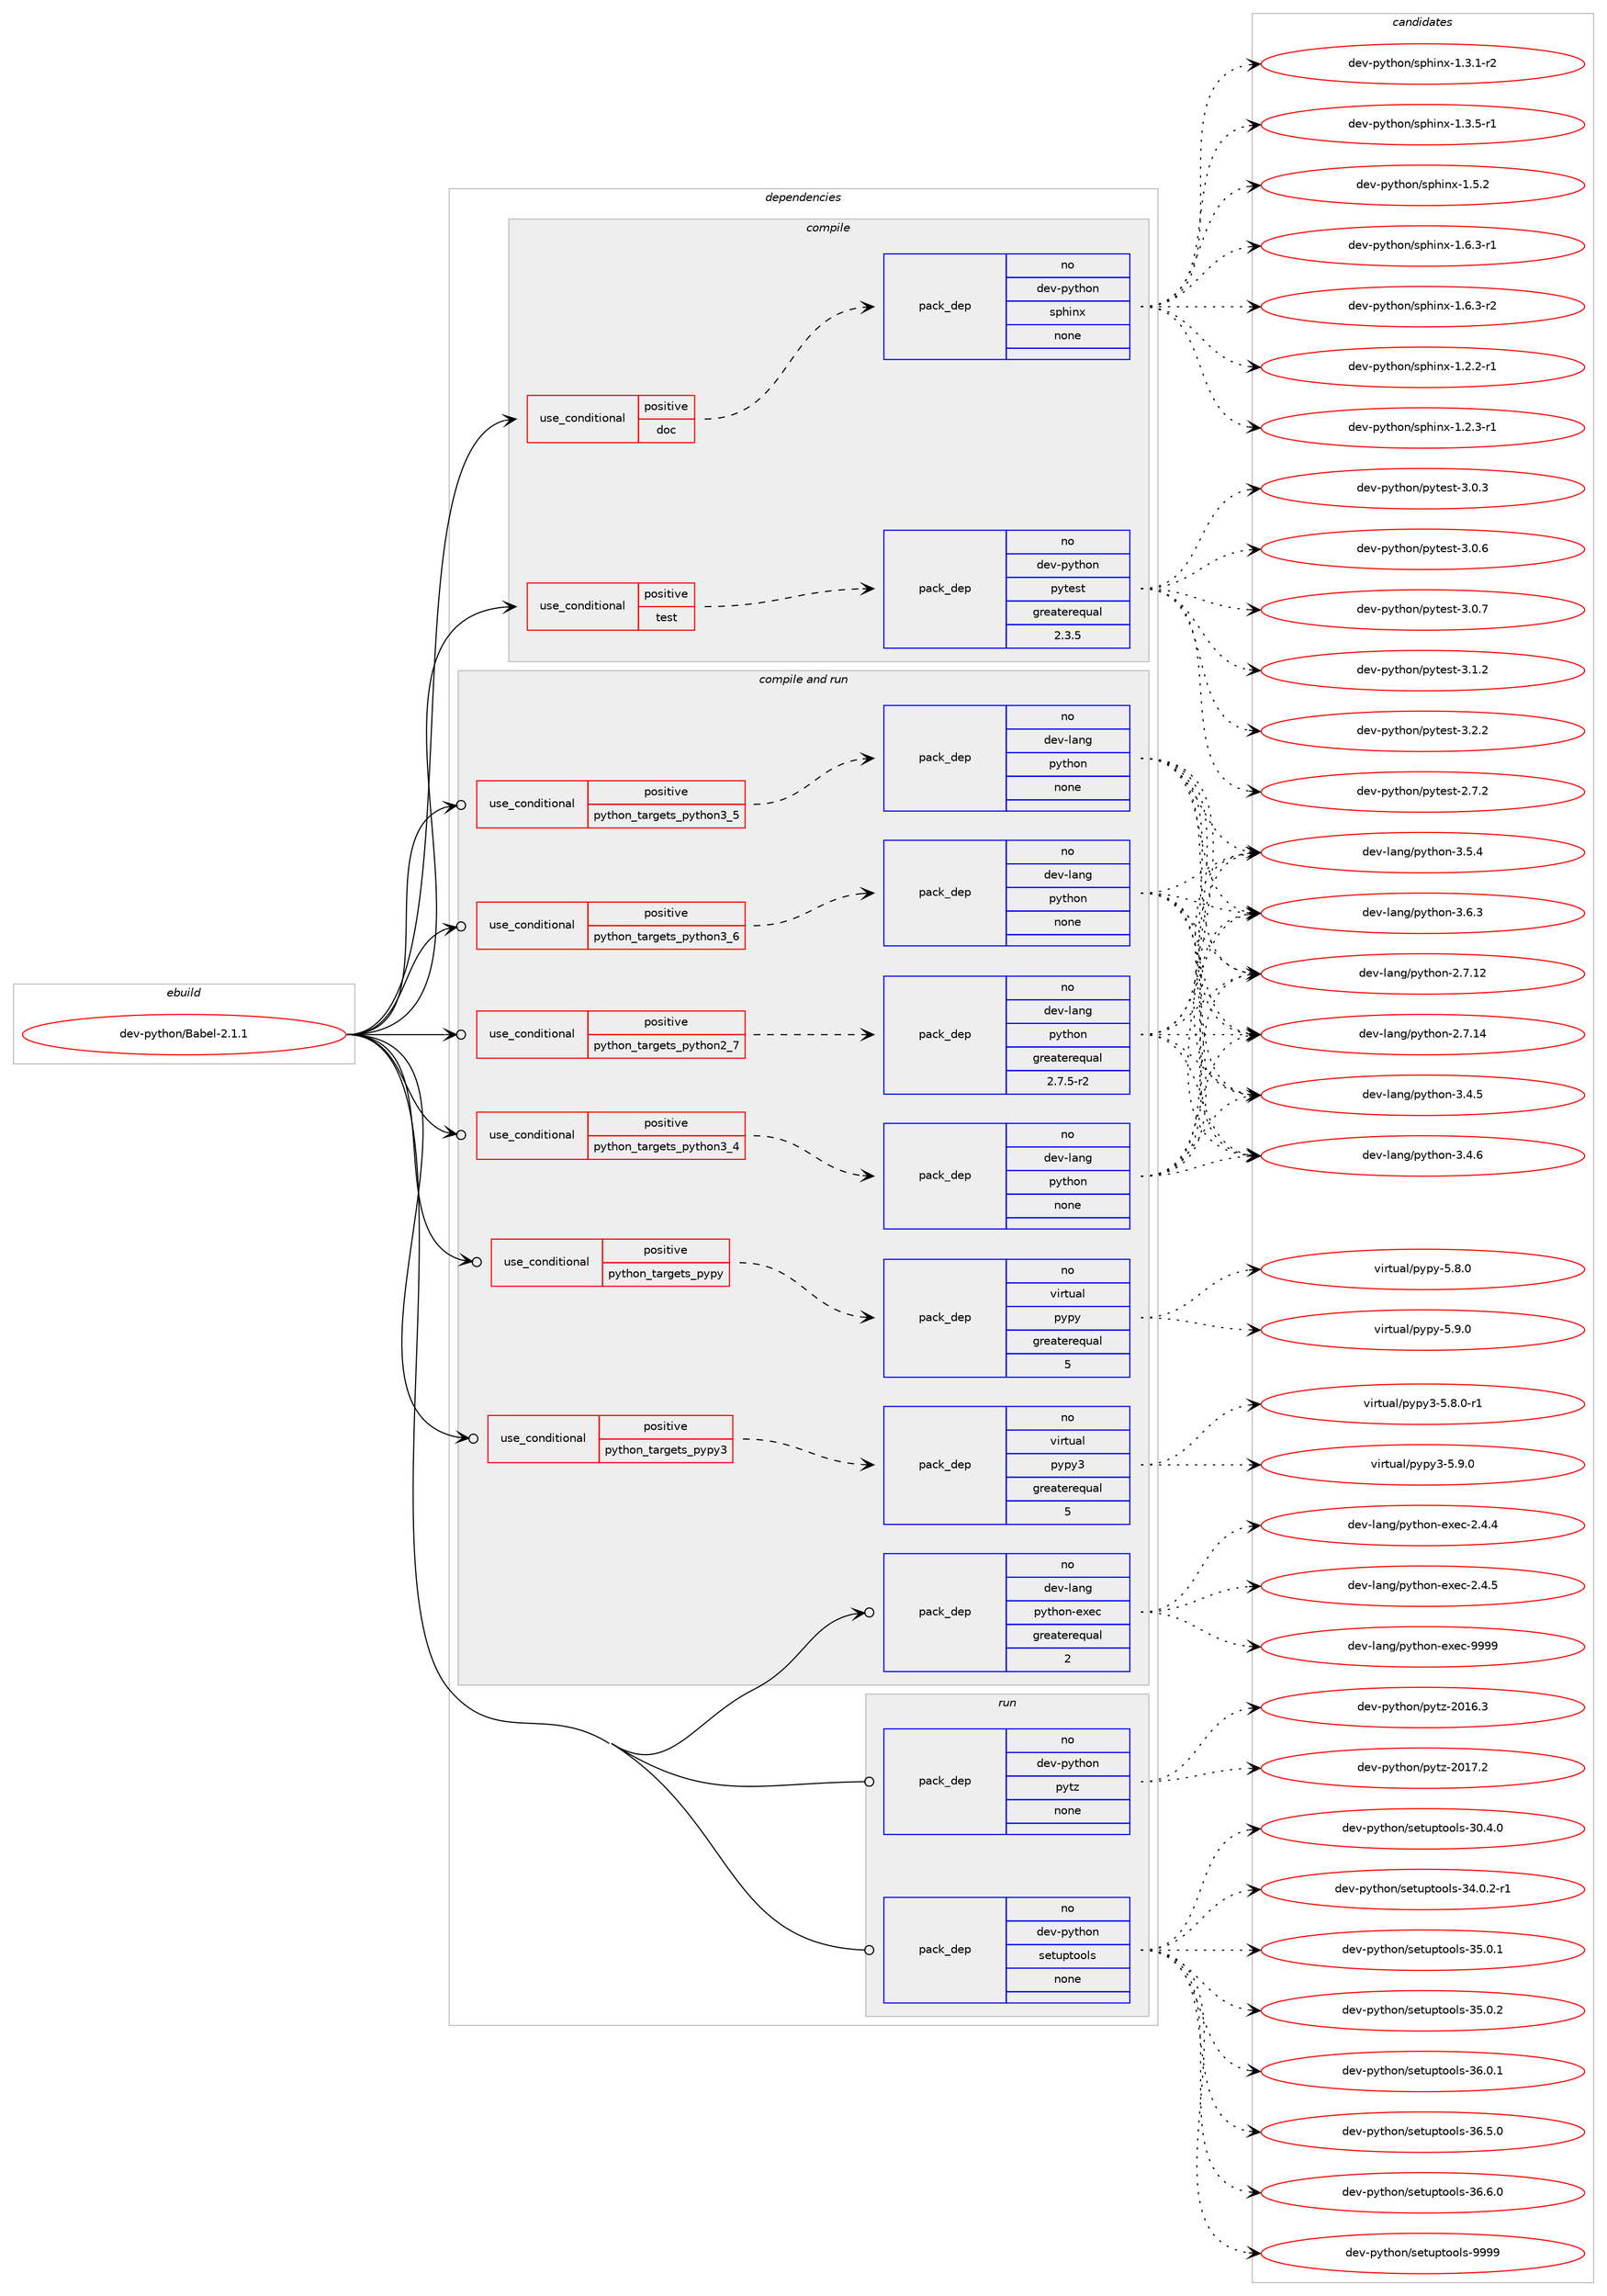 digraph prolog {

# *************
# Graph options
# *************

newrank=true;
concentrate=true;
compound=true;
graph [rankdir=LR,fontname=Helvetica,fontsize=10,ranksep=1.5];#, ranksep=2.5, nodesep=0.2];
edge  [arrowhead=vee];
node  [fontname=Helvetica,fontsize=10];

# **********
# The ebuild
# **********

subgraph cluster_leftcol {
color=gray;
rank=same;
label=<<i>ebuild</i>>;
id [label="dev-python/Babel-2.1.1", color=red, width=4, href="../dev-python/Babel-2.1.1.svg"];
}

# ****************
# The dependencies
# ****************

subgraph cluster_midcol {
color=gray;
label=<<i>dependencies</i>>;
subgraph cluster_compile {
fillcolor="#eeeeee";
style=filled;
label=<<i>compile</i>>;
subgraph cond28804 {
dependency144396 [label=<<TABLE BORDER="0" CELLBORDER="1" CELLSPACING="0" CELLPADDING="4"><TR><TD ROWSPAN="3" CELLPADDING="10">use_conditional</TD></TR><TR><TD>positive</TD></TR><TR><TD>doc</TD></TR></TABLE>>, shape=none, color=red];
subgraph pack111780 {
dependency144397 [label=<<TABLE BORDER="0" CELLBORDER="1" CELLSPACING="0" CELLPADDING="4" WIDTH="220"><TR><TD ROWSPAN="6" CELLPADDING="30">pack_dep</TD></TR><TR><TD WIDTH="110">no</TD></TR><TR><TD>dev-python</TD></TR><TR><TD>sphinx</TD></TR><TR><TD>none</TD></TR><TR><TD></TD></TR></TABLE>>, shape=none, color=blue];
}
dependency144396:e -> dependency144397:w [weight=20,style="dashed",arrowhead="vee"];
}
id:e -> dependency144396:w [weight=20,style="solid",arrowhead="vee"];
subgraph cond28805 {
dependency144398 [label=<<TABLE BORDER="0" CELLBORDER="1" CELLSPACING="0" CELLPADDING="4"><TR><TD ROWSPAN="3" CELLPADDING="10">use_conditional</TD></TR><TR><TD>positive</TD></TR><TR><TD>test</TD></TR></TABLE>>, shape=none, color=red];
subgraph pack111781 {
dependency144399 [label=<<TABLE BORDER="0" CELLBORDER="1" CELLSPACING="0" CELLPADDING="4" WIDTH="220"><TR><TD ROWSPAN="6" CELLPADDING="30">pack_dep</TD></TR><TR><TD WIDTH="110">no</TD></TR><TR><TD>dev-python</TD></TR><TR><TD>pytest</TD></TR><TR><TD>greaterequal</TD></TR><TR><TD>2.3.5</TD></TR></TABLE>>, shape=none, color=blue];
}
dependency144398:e -> dependency144399:w [weight=20,style="dashed",arrowhead="vee"];
}
id:e -> dependency144398:w [weight=20,style="solid",arrowhead="vee"];
}
subgraph cluster_compileandrun {
fillcolor="#eeeeee";
style=filled;
label=<<i>compile and run</i>>;
subgraph cond28806 {
dependency144400 [label=<<TABLE BORDER="0" CELLBORDER="1" CELLSPACING="0" CELLPADDING="4"><TR><TD ROWSPAN="3" CELLPADDING="10">use_conditional</TD></TR><TR><TD>positive</TD></TR><TR><TD>python_targets_pypy</TD></TR></TABLE>>, shape=none, color=red];
subgraph pack111782 {
dependency144401 [label=<<TABLE BORDER="0" CELLBORDER="1" CELLSPACING="0" CELLPADDING="4" WIDTH="220"><TR><TD ROWSPAN="6" CELLPADDING="30">pack_dep</TD></TR><TR><TD WIDTH="110">no</TD></TR><TR><TD>virtual</TD></TR><TR><TD>pypy</TD></TR><TR><TD>greaterequal</TD></TR><TR><TD>5</TD></TR></TABLE>>, shape=none, color=blue];
}
dependency144400:e -> dependency144401:w [weight=20,style="dashed",arrowhead="vee"];
}
id:e -> dependency144400:w [weight=20,style="solid",arrowhead="odotvee"];
subgraph cond28807 {
dependency144402 [label=<<TABLE BORDER="0" CELLBORDER="1" CELLSPACING="0" CELLPADDING="4"><TR><TD ROWSPAN="3" CELLPADDING="10">use_conditional</TD></TR><TR><TD>positive</TD></TR><TR><TD>python_targets_pypy3</TD></TR></TABLE>>, shape=none, color=red];
subgraph pack111783 {
dependency144403 [label=<<TABLE BORDER="0" CELLBORDER="1" CELLSPACING="0" CELLPADDING="4" WIDTH="220"><TR><TD ROWSPAN="6" CELLPADDING="30">pack_dep</TD></TR><TR><TD WIDTH="110">no</TD></TR><TR><TD>virtual</TD></TR><TR><TD>pypy3</TD></TR><TR><TD>greaterequal</TD></TR><TR><TD>5</TD></TR></TABLE>>, shape=none, color=blue];
}
dependency144402:e -> dependency144403:w [weight=20,style="dashed",arrowhead="vee"];
}
id:e -> dependency144402:w [weight=20,style="solid",arrowhead="odotvee"];
subgraph cond28808 {
dependency144404 [label=<<TABLE BORDER="0" CELLBORDER="1" CELLSPACING="0" CELLPADDING="4"><TR><TD ROWSPAN="3" CELLPADDING="10">use_conditional</TD></TR><TR><TD>positive</TD></TR><TR><TD>python_targets_python2_7</TD></TR></TABLE>>, shape=none, color=red];
subgraph pack111784 {
dependency144405 [label=<<TABLE BORDER="0" CELLBORDER="1" CELLSPACING="0" CELLPADDING="4" WIDTH="220"><TR><TD ROWSPAN="6" CELLPADDING="30">pack_dep</TD></TR><TR><TD WIDTH="110">no</TD></TR><TR><TD>dev-lang</TD></TR><TR><TD>python</TD></TR><TR><TD>greaterequal</TD></TR><TR><TD>2.7.5-r2</TD></TR></TABLE>>, shape=none, color=blue];
}
dependency144404:e -> dependency144405:w [weight=20,style="dashed",arrowhead="vee"];
}
id:e -> dependency144404:w [weight=20,style="solid",arrowhead="odotvee"];
subgraph cond28809 {
dependency144406 [label=<<TABLE BORDER="0" CELLBORDER="1" CELLSPACING="0" CELLPADDING="4"><TR><TD ROWSPAN="3" CELLPADDING="10">use_conditional</TD></TR><TR><TD>positive</TD></TR><TR><TD>python_targets_python3_4</TD></TR></TABLE>>, shape=none, color=red];
subgraph pack111785 {
dependency144407 [label=<<TABLE BORDER="0" CELLBORDER="1" CELLSPACING="0" CELLPADDING="4" WIDTH="220"><TR><TD ROWSPAN="6" CELLPADDING="30">pack_dep</TD></TR><TR><TD WIDTH="110">no</TD></TR><TR><TD>dev-lang</TD></TR><TR><TD>python</TD></TR><TR><TD>none</TD></TR><TR><TD></TD></TR></TABLE>>, shape=none, color=blue];
}
dependency144406:e -> dependency144407:w [weight=20,style="dashed",arrowhead="vee"];
}
id:e -> dependency144406:w [weight=20,style="solid",arrowhead="odotvee"];
subgraph cond28810 {
dependency144408 [label=<<TABLE BORDER="0" CELLBORDER="1" CELLSPACING="0" CELLPADDING="4"><TR><TD ROWSPAN="3" CELLPADDING="10">use_conditional</TD></TR><TR><TD>positive</TD></TR><TR><TD>python_targets_python3_5</TD></TR></TABLE>>, shape=none, color=red];
subgraph pack111786 {
dependency144409 [label=<<TABLE BORDER="0" CELLBORDER="1" CELLSPACING="0" CELLPADDING="4" WIDTH="220"><TR><TD ROWSPAN="6" CELLPADDING="30">pack_dep</TD></TR><TR><TD WIDTH="110">no</TD></TR><TR><TD>dev-lang</TD></TR><TR><TD>python</TD></TR><TR><TD>none</TD></TR><TR><TD></TD></TR></TABLE>>, shape=none, color=blue];
}
dependency144408:e -> dependency144409:w [weight=20,style="dashed",arrowhead="vee"];
}
id:e -> dependency144408:w [weight=20,style="solid",arrowhead="odotvee"];
subgraph cond28811 {
dependency144410 [label=<<TABLE BORDER="0" CELLBORDER="1" CELLSPACING="0" CELLPADDING="4"><TR><TD ROWSPAN="3" CELLPADDING="10">use_conditional</TD></TR><TR><TD>positive</TD></TR><TR><TD>python_targets_python3_6</TD></TR></TABLE>>, shape=none, color=red];
subgraph pack111787 {
dependency144411 [label=<<TABLE BORDER="0" CELLBORDER="1" CELLSPACING="0" CELLPADDING="4" WIDTH="220"><TR><TD ROWSPAN="6" CELLPADDING="30">pack_dep</TD></TR><TR><TD WIDTH="110">no</TD></TR><TR><TD>dev-lang</TD></TR><TR><TD>python</TD></TR><TR><TD>none</TD></TR><TR><TD></TD></TR></TABLE>>, shape=none, color=blue];
}
dependency144410:e -> dependency144411:w [weight=20,style="dashed",arrowhead="vee"];
}
id:e -> dependency144410:w [weight=20,style="solid",arrowhead="odotvee"];
subgraph pack111788 {
dependency144412 [label=<<TABLE BORDER="0" CELLBORDER="1" CELLSPACING="0" CELLPADDING="4" WIDTH="220"><TR><TD ROWSPAN="6" CELLPADDING="30">pack_dep</TD></TR><TR><TD WIDTH="110">no</TD></TR><TR><TD>dev-lang</TD></TR><TR><TD>python-exec</TD></TR><TR><TD>greaterequal</TD></TR><TR><TD>2</TD></TR></TABLE>>, shape=none, color=blue];
}
id:e -> dependency144412:w [weight=20,style="solid",arrowhead="odotvee"];
}
subgraph cluster_run {
fillcolor="#eeeeee";
style=filled;
label=<<i>run</i>>;
subgraph pack111789 {
dependency144413 [label=<<TABLE BORDER="0" CELLBORDER="1" CELLSPACING="0" CELLPADDING="4" WIDTH="220"><TR><TD ROWSPAN="6" CELLPADDING="30">pack_dep</TD></TR><TR><TD WIDTH="110">no</TD></TR><TR><TD>dev-python</TD></TR><TR><TD>pytz</TD></TR><TR><TD>none</TD></TR><TR><TD></TD></TR></TABLE>>, shape=none, color=blue];
}
id:e -> dependency144413:w [weight=20,style="solid",arrowhead="odot"];
subgraph pack111790 {
dependency144414 [label=<<TABLE BORDER="0" CELLBORDER="1" CELLSPACING="0" CELLPADDING="4" WIDTH="220"><TR><TD ROWSPAN="6" CELLPADDING="30">pack_dep</TD></TR><TR><TD WIDTH="110">no</TD></TR><TR><TD>dev-python</TD></TR><TR><TD>setuptools</TD></TR><TR><TD>none</TD></TR><TR><TD></TD></TR></TABLE>>, shape=none, color=blue];
}
id:e -> dependency144414:w [weight=20,style="solid",arrowhead="odot"];
}
}

# **************
# The candidates
# **************

subgraph cluster_choices {
rank=same;
color=gray;
label=<<i>candidates</i>>;

subgraph choice111780 {
color=black;
nodesep=1;
choice10010111845112121116104111110471151121041051101204549465046504511449 [label="dev-python/sphinx-1.2.2-r1", color=red, width=4,href="../dev-python/sphinx-1.2.2-r1.svg"];
choice10010111845112121116104111110471151121041051101204549465046514511449 [label="dev-python/sphinx-1.2.3-r1", color=red, width=4,href="../dev-python/sphinx-1.2.3-r1.svg"];
choice10010111845112121116104111110471151121041051101204549465146494511450 [label="dev-python/sphinx-1.3.1-r2", color=red, width=4,href="../dev-python/sphinx-1.3.1-r2.svg"];
choice10010111845112121116104111110471151121041051101204549465146534511449 [label="dev-python/sphinx-1.3.5-r1", color=red, width=4,href="../dev-python/sphinx-1.3.5-r1.svg"];
choice1001011184511212111610411111047115112104105110120454946534650 [label="dev-python/sphinx-1.5.2", color=red, width=4,href="../dev-python/sphinx-1.5.2.svg"];
choice10010111845112121116104111110471151121041051101204549465446514511449 [label="dev-python/sphinx-1.6.3-r1", color=red, width=4,href="../dev-python/sphinx-1.6.3-r1.svg"];
choice10010111845112121116104111110471151121041051101204549465446514511450 [label="dev-python/sphinx-1.6.3-r2", color=red, width=4,href="../dev-python/sphinx-1.6.3-r2.svg"];
dependency144397:e -> choice10010111845112121116104111110471151121041051101204549465046504511449:w [style=dotted,weight="100"];
dependency144397:e -> choice10010111845112121116104111110471151121041051101204549465046514511449:w [style=dotted,weight="100"];
dependency144397:e -> choice10010111845112121116104111110471151121041051101204549465146494511450:w [style=dotted,weight="100"];
dependency144397:e -> choice10010111845112121116104111110471151121041051101204549465146534511449:w [style=dotted,weight="100"];
dependency144397:e -> choice1001011184511212111610411111047115112104105110120454946534650:w [style=dotted,weight="100"];
dependency144397:e -> choice10010111845112121116104111110471151121041051101204549465446514511449:w [style=dotted,weight="100"];
dependency144397:e -> choice10010111845112121116104111110471151121041051101204549465446514511450:w [style=dotted,weight="100"];
}
subgraph choice111781 {
color=black;
nodesep=1;
choice1001011184511212111610411111047112121116101115116455046554650 [label="dev-python/pytest-2.7.2", color=red, width=4,href="../dev-python/pytest-2.7.2.svg"];
choice1001011184511212111610411111047112121116101115116455146484651 [label="dev-python/pytest-3.0.3", color=red, width=4,href="../dev-python/pytest-3.0.3.svg"];
choice1001011184511212111610411111047112121116101115116455146484654 [label="dev-python/pytest-3.0.6", color=red, width=4,href="../dev-python/pytest-3.0.6.svg"];
choice1001011184511212111610411111047112121116101115116455146484655 [label="dev-python/pytest-3.0.7", color=red, width=4,href="../dev-python/pytest-3.0.7.svg"];
choice1001011184511212111610411111047112121116101115116455146494650 [label="dev-python/pytest-3.1.2", color=red, width=4,href="../dev-python/pytest-3.1.2.svg"];
choice1001011184511212111610411111047112121116101115116455146504650 [label="dev-python/pytest-3.2.2", color=red, width=4,href="../dev-python/pytest-3.2.2.svg"];
dependency144399:e -> choice1001011184511212111610411111047112121116101115116455046554650:w [style=dotted,weight="100"];
dependency144399:e -> choice1001011184511212111610411111047112121116101115116455146484651:w [style=dotted,weight="100"];
dependency144399:e -> choice1001011184511212111610411111047112121116101115116455146484654:w [style=dotted,weight="100"];
dependency144399:e -> choice1001011184511212111610411111047112121116101115116455146484655:w [style=dotted,weight="100"];
dependency144399:e -> choice1001011184511212111610411111047112121116101115116455146494650:w [style=dotted,weight="100"];
dependency144399:e -> choice1001011184511212111610411111047112121116101115116455146504650:w [style=dotted,weight="100"];
}
subgraph choice111782 {
color=black;
nodesep=1;
choice1181051141161179710847112121112121455346564648 [label="virtual/pypy-5.8.0", color=red, width=4,href="../virtual/pypy-5.8.0.svg"];
choice1181051141161179710847112121112121455346574648 [label="virtual/pypy-5.9.0", color=red, width=4,href="../virtual/pypy-5.9.0.svg"];
dependency144401:e -> choice1181051141161179710847112121112121455346564648:w [style=dotted,weight="100"];
dependency144401:e -> choice1181051141161179710847112121112121455346574648:w [style=dotted,weight="100"];
}
subgraph choice111783 {
color=black;
nodesep=1;
choice1181051141161179710847112121112121514553465646484511449 [label="virtual/pypy3-5.8.0-r1", color=red, width=4,href="../virtual/pypy3-5.8.0-r1.svg"];
choice118105114116117971084711212111212151455346574648 [label="virtual/pypy3-5.9.0", color=red, width=4,href="../virtual/pypy3-5.9.0.svg"];
dependency144403:e -> choice1181051141161179710847112121112121514553465646484511449:w [style=dotted,weight="100"];
dependency144403:e -> choice118105114116117971084711212111212151455346574648:w [style=dotted,weight="100"];
}
subgraph choice111784 {
color=black;
nodesep=1;
choice10010111845108971101034711212111610411111045504655464950 [label="dev-lang/python-2.7.12", color=red, width=4,href="../dev-lang/python-2.7.12.svg"];
choice10010111845108971101034711212111610411111045504655464952 [label="dev-lang/python-2.7.14", color=red, width=4,href="../dev-lang/python-2.7.14.svg"];
choice100101118451089711010347112121116104111110455146524653 [label="dev-lang/python-3.4.5", color=red, width=4,href="../dev-lang/python-3.4.5.svg"];
choice100101118451089711010347112121116104111110455146524654 [label="dev-lang/python-3.4.6", color=red, width=4,href="../dev-lang/python-3.4.6.svg"];
choice100101118451089711010347112121116104111110455146534652 [label="dev-lang/python-3.5.4", color=red, width=4,href="../dev-lang/python-3.5.4.svg"];
choice100101118451089711010347112121116104111110455146544651 [label="dev-lang/python-3.6.3", color=red, width=4,href="../dev-lang/python-3.6.3.svg"];
dependency144405:e -> choice10010111845108971101034711212111610411111045504655464950:w [style=dotted,weight="100"];
dependency144405:e -> choice10010111845108971101034711212111610411111045504655464952:w [style=dotted,weight="100"];
dependency144405:e -> choice100101118451089711010347112121116104111110455146524653:w [style=dotted,weight="100"];
dependency144405:e -> choice100101118451089711010347112121116104111110455146524654:w [style=dotted,weight="100"];
dependency144405:e -> choice100101118451089711010347112121116104111110455146534652:w [style=dotted,weight="100"];
dependency144405:e -> choice100101118451089711010347112121116104111110455146544651:w [style=dotted,weight="100"];
}
subgraph choice111785 {
color=black;
nodesep=1;
choice10010111845108971101034711212111610411111045504655464950 [label="dev-lang/python-2.7.12", color=red, width=4,href="../dev-lang/python-2.7.12.svg"];
choice10010111845108971101034711212111610411111045504655464952 [label="dev-lang/python-2.7.14", color=red, width=4,href="../dev-lang/python-2.7.14.svg"];
choice100101118451089711010347112121116104111110455146524653 [label="dev-lang/python-3.4.5", color=red, width=4,href="../dev-lang/python-3.4.5.svg"];
choice100101118451089711010347112121116104111110455146524654 [label="dev-lang/python-3.4.6", color=red, width=4,href="../dev-lang/python-3.4.6.svg"];
choice100101118451089711010347112121116104111110455146534652 [label="dev-lang/python-3.5.4", color=red, width=4,href="../dev-lang/python-3.5.4.svg"];
choice100101118451089711010347112121116104111110455146544651 [label="dev-lang/python-3.6.3", color=red, width=4,href="../dev-lang/python-3.6.3.svg"];
dependency144407:e -> choice10010111845108971101034711212111610411111045504655464950:w [style=dotted,weight="100"];
dependency144407:e -> choice10010111845108971101034711212111610411111045504655464952:w [style=dotted,weight="100"];
dependency144407:e -> choice100101118451089711010347112121116104111110455146524653:w [style=dotted,weight="100"];
dependency144407:e -> choice100101118451089711010347112121116104111110455146524654:w [style=dotted,weight="100"];
dependency144407:e -> choice100101118451089711010347112121116104111110455146534652:w [style=dotted,weight="100"];
dependency144407:e -> choice100101118451089711010347112121116104111110455146544651:w [style=dotted,weight="100"];
}
subgraph choice111786 {
color=black;
nodesep=1;
choice10010111845108971101034711212111610411111045504655464950 [label="dev-lang/python-2.7.12", color=red, width=4,href="../dev-lang/python-2.7.12.svg"];
choice10010111845108971101034711212111610411111045504655464952 [label="dev-lang/python-2.7.14", color=red, width=4,href="../dev-lang/python-2.7.14.svg"];
choice100101118451089711010347112121116104111110455146524653 [label="dev-lang/python-3.4.5", color=red, width=4,href="../dev-lang/python-3.4.5.svg"];
choice100101118451089711010347112121116104111110455146524654 [label="dev-lang/python-3.4.6", color=red, width=4,href="../dev-lang/python-3.4.6.svg"];
choice100101118451089711010347112121116104111110455146534652 [label="dev-lang/python-3.5.4", color=red, width=4,href="../dev-lang/python-3.5.4.svg"];
choice100101118451089711010347112121116104111110455146544651 [label="dev-lang/python-3.6.3", color=red, width=4,href="../dev-lang/python-3.6.3.svg"];
dependency144409:e -> choice10010111845108971101034711212111610411111045504655464950:w [style=dotted,weight="100"];
dependency144409:e -> choice10010111845108971101034711212111610411111045504655464952:w [style=dotted,weight="100"];
dependency144409:e -> choice100101118451089711010347112121116104111110455146524653:w [style=dotted,weight="100"];
dependency144409:e -> choice100101118451089711010347112121116104111110455146524654:w [style=dotted,weight="100"];
dependency144409:e -> choice100101118451089711010347112121116104111110455146534652:w [style=dotted,weight="100"];
dependency144409:e -> choice100101118451089711010347112121116104111110455146544651:w [style=dotted,weight="100"];
}
subgraph choice111787 {
color=black;
nodesep=1;
choice10010111845108971101034711212111610411111045504655464950 [label="dev-lang/python-2.7.12", color=red, width=4,href="../dev-lang/python-2.7.12.svg"];
choice10010111845108971101034711212111610411111045504655464952 [label="dev-lang/python-2.7.14", color=red, width=4,href="../dev-lang/python-2.7.14.svg"];
choice100101118451089711010347112121116104111110455146524653 [label="dev-lang/python-3.4.5", color=red, width=4,href="../dev-lang/python-3.4.5.svg"];
choice100101118451089711010347112121116104111110455146524654 [label="dev-lang/python-3.4.6", color=red, width=4,href="../dev-lang/python-3.4.6.svg"];
choice100101118451089711010347112121116104111110455146534652 [label="dev-lang/python-3.5.4", color=red, width=4,href="../dev-lang/python-3.5.4.svg"];
choice100101118451089711010347112121116104111110455146544651 [label="dev-lang/python-3.6.3", color=red, width=4,href="../dev-lang/python-3.6.3.svg"];
dependency144411:e -> choice10010111845108971101034711212111610411111045504655464950:w [style=dotted,weight="100"];
dependency144411:e -> choice10010111845108971101034711212111610411111045504655464952:w [style=dotted,weight="100"];
dependency144411:e -> choice100101118451089711010347112121116104111110455146524653:w [style=dotted,weight="100"];
dependency144411:e -> choice100101118451089711010347112121116104111110455146524654:w [style=dotted,weight="100"];
dependency144411:e -> choice100101118451089711010347112121116104111110455146534652:w [style=dotted,weight="100"];
dependency144411:e -> choice100101118451089711010347112121116104111110455146544651:w [style=dotted,weight="100"];
}
subgraph choice111788 {
color=black;
nodesep=1;
choice1001011184510897110103471121211161041111104510112010199455046524652 [label="dev-lang/python-exec-2.4.4", color=red, width=4,href="../dev-lang/python-exec-2.4.4.svg"];
choice1001011184510897110103471121211161041111104510112010199455046524653 [label="dev-lang/python-exec-2.4.5", color=red, width=4,href="../dev-lang/python-exec-2.4.5.svg"];
choice10010111845108971101034711212111610411111045101120101994557575757 [label="dev-lang/python-exec-9999", color=red, width=4,href="../dev-lang/python-exec-9999.svg"];
dependency144412:e -> choice1001011184510897110103471121211161041111104510112010199455046524652:w [style=dotted,weight="100"];
dependency144412:e -> choice1001011184510897110103471121211161041111104510112010199455046524653:w [style=dotted,weight="100"];
dependency144412:e -> choice10010111845108971101034711212111610411111045101120101994557575757:w [style=dotted,weight="100"];
}
subgraph choice111789 {
color=black;
nodesep=1;
choice100101118451121211161041111104711212111612245504849544651 [label="dev-python/pytz-2016.3", color=red, width=4,href="../dev-python/pytz-2016.3.svg"];
choice100101118451121211161041111104711212111612245504849554650 [label="dev-python/pytz-2017.2", color=red, width=4,href="../dev-python/pytz-2017.2.svg"];
dependency144413:e -> choice100101118451121211161041111104711212111612245504849544651:w [style=dotted,weight="100"];
dependency144413:e -> choice100101118451121211161041111104711212111612245504849554650:w [style=dotted,weight="100"];
}
subgraph choice111790 {
color=black;
nodesep=1;
choice100101118451121211161041111104711510111611711211611111110811545514846524648 [label="dev-python/setuptools-30.4.0", color=red, width=4,href="../dev-python/setuptools-30.4.0.svg"];
choice1001011184511212111610411111047115101116117112116111111108115455152464846504511449 [label="dev-python/setuptools-34.0.2-r1", color=red, width=4,href="../dev-python/setuptools-34.0.2-r1.svg"];
choice100101118451121211161041111104711510111611711211611111110811545515346484649 [label="dev-python/setuptools-35.0.1", color=red, width=4,href="../dev-python/setuptools-35.0.1.svg"];
choice100101118451121211161041111104711510111611711211611111110811545515346484650 [label="dev-python/setuptools-35.0.2", color=red, width=4,href="../dev-python/setuptools-35.0.2.svg"];
choice100101118451121211161041111104711510111611711211611111110811545515446484649 [label="dev-python/setuptools-36.0.1", color=red, width=4,href="../dev-python/setuptools-36.0.1.svg"];
choice100101118451121211161041111104711510111611711211611111110811545515446534648 [label="dev-python/setuptools-36.5.0", color=red, width=4,href="../dev-python/setuptools-36.5.0.svg"];
choice100101118451121211161041111104711510111611711211611111110811545515446544648 [label="dev-python/setuptools-36.6.0", color=red, width=4,href="../dev-python/setuptools-36.6.0.svg"];
choice10010111845112121116104111110471151011161171121161111111081154557575757 [label="dev-python/setuptools-9999", color=red, width=4,href="../dev-python/setuptools-9999.svg"];
dependency144414:e -> choice100101118451121211161041111104711510111611711211611111110811545514846524648:w [style=dotted,weight="100"];
dependency144414:e -> choice1001011184511212111610411111047115101116117112116111111108115455152464846504511449:w [style=dotted,weight="100"];
dependency144414:e -> choice100101118451121211161041111104711510111611711211611111110811545515346484649:w [style=dotted,weight="100"];
dependency144414:e -> choice100101118451121211161041111104711510111611711211611111110811545515346484650:w [style=dotted,weight="100"];
dependency144414:e -> choice100101118451121211161041111104711510111611711211611111110811545515446484649:w [style=dotted,weight="100"];
dependency144414:e -> choice100101118451121211161041111104711510111611711211611111110811545515446534648:w [style=dotted,weight="100"];
dependency144414:e -> choice100101118451121211161041111104711510111611711211611111110811545515446544648:w [style=dotted,weight="100"];
dependency144414:e -> choice10010111845112121116104111110471151011161171121161111111081154557575757:w [style=dotted,weight="100"];
}
}

}
